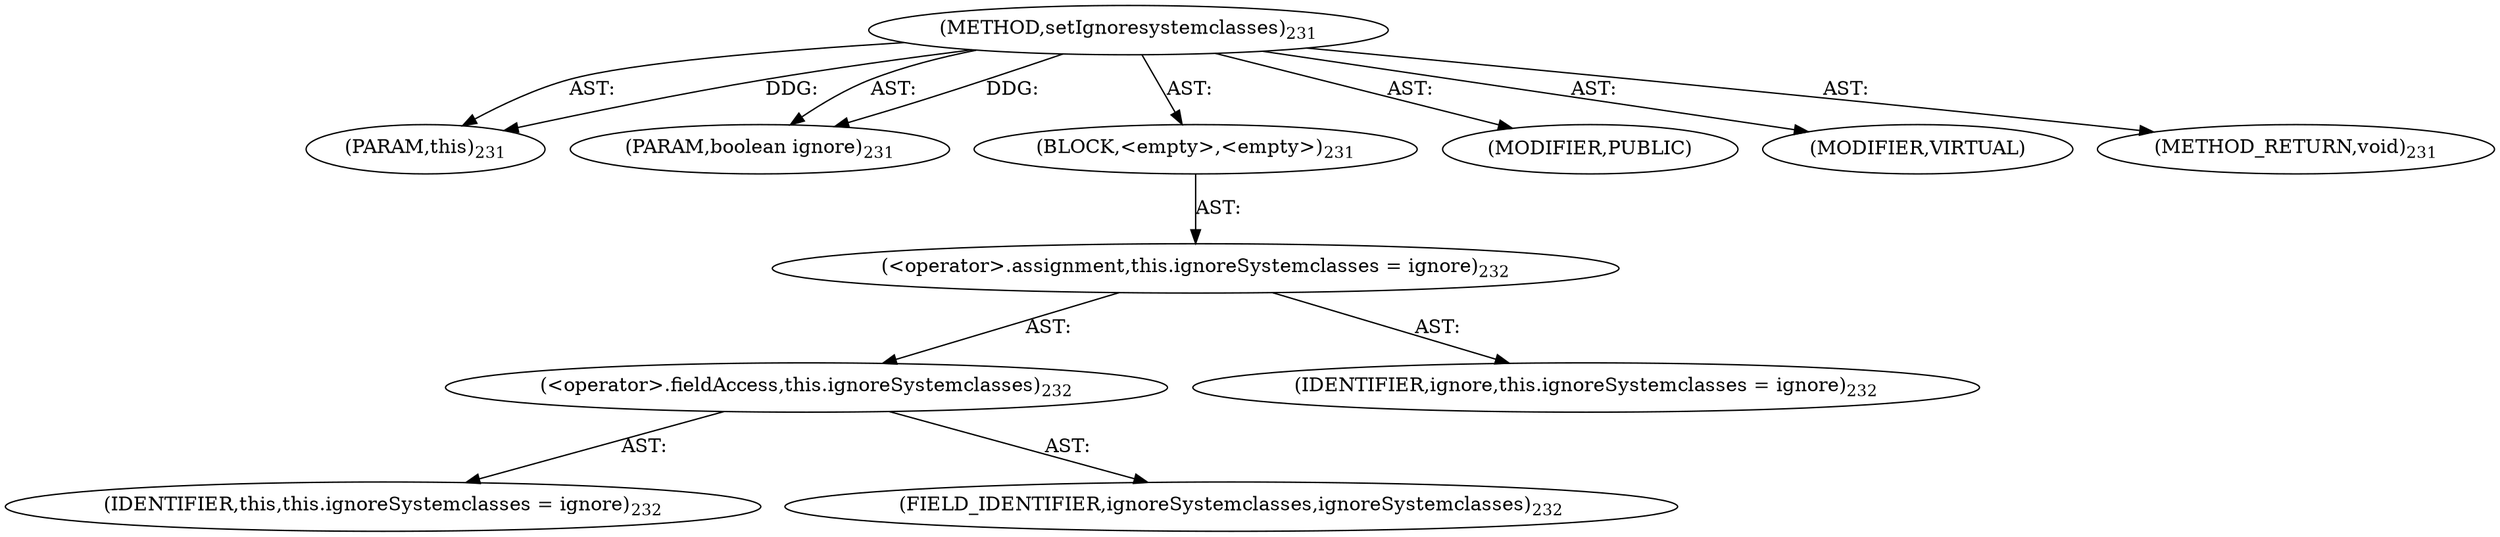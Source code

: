digraph "setIgnoresystemclasses" {  
"111669149708" [label = <(METHOD,setIgnoresystemclasses)<SUB>231</SUB>> ]
"115964117004" [label = <(PARAM,this)<SUB>231</SUB>> ]
"115964117023" [label = <(PARAM,boolean ignore)<SUB>231</SUB>> ]
"25769803791" [label = <(BLOCK,&lt;empty&gt;,&lt;empty&gt;)<SUB>231</SUB>> ]
"30064771125" [label = <(&lt;operator&gt;.assignment,this.ignoreSystemclasses = ignore)<SUB>232</SUB>> ]
"30064771126" [label = <(&lt;operator&gt;.fieldAccess,this.ignoreSystemclasses)<SUB>232</SUB>> ]
"68719476757" [label = <(IDENTIFIER,this,this.ignoreSystemclasses = ignore)<SUB>232</SUB>> ]
"55834574865" [label = <(FIELD_IDENTIFIER,ignoreSystemclasses,ignoreSystemclasses)<SUB>232</SUB>> ]
"68719476813" [label = <(IDENTIFIER,ignore,this.ignoreSystemclasses = ignore)<SUB>232</SUB>> ]
"133143986211" [label = <(MODIFIER,PUBLIC)> ]
"133143986212" [label = <(MODIFIER,VIRTUAL)> ]
"128849018892" [label = <(METHOD_RETURN,void)<SUB>231</SUB>> ]
  "111669149708" -> "115964117004"  [ label = "AST: "] 
  "111669149708" -> "115964117023"  [ label = "AST: "] 
  "111669149708" -> "25769803791"  [ label = "AST: "] 
  "111669149708" -> "133143986211"  [ label = "AST: "] 
  "111669149708" -> "133143986212"  [ label = "AST: "] 
  "111669149708" -> "128849018892"  [ label = "AST: "] 
  "25769803791" -> "30064771125"  [ label = "AST: "] 
  "30064771125" -> "30064771126"  [ label = "AST: "] 
  "30064771125" -> "68719476813"  [ label = "AST: "] 
  "30064771126" -> "68719476757"  [ label = "AST: "] 
  "30064771126" -> "55834574865"  [ label = "AST: "] 
  "111669149708" -> "115964117004"  [ label = "DDG: "] 
  "111669149708" -> "115964117023"  [ label = "DDG: "] 
}
